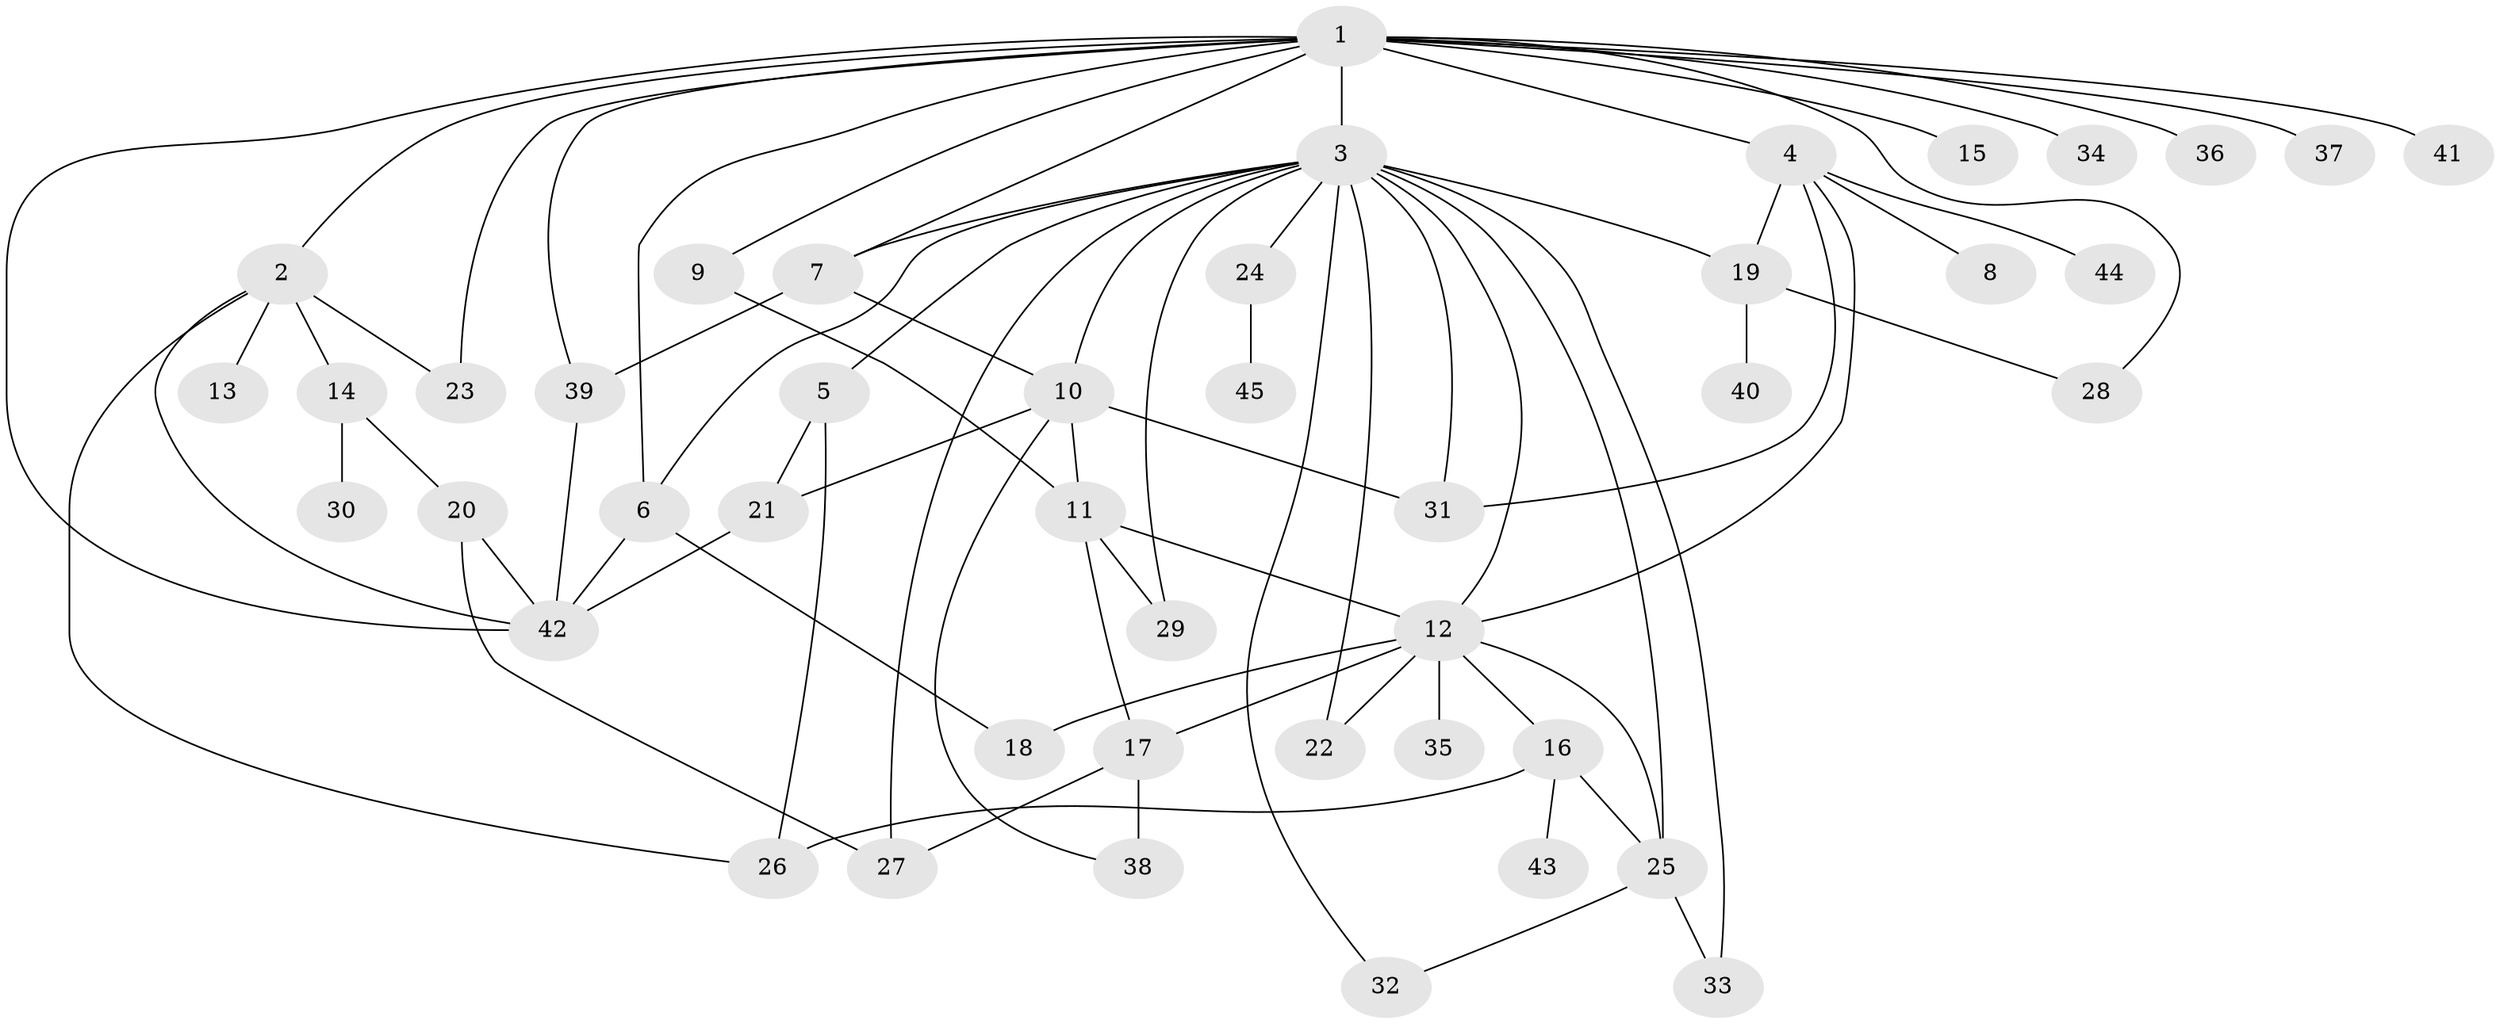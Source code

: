 // original degree distribution, {16: 0.011111111111111112, 7: 0.03333333333333333, 20: 0.011111111111111112, 4: 0.08888888888888889, 5: 0.044444444444444446, 2: 0.18888888888888888, 3: 0.14444444444444443, 8: 0.011111111111111112, 6: 0.022222222222222223, 11: 0.011111111111111112, 1: 0.43333333333333335}
// Generated by graph-tools (version 1.1) at 2025/50/03/04/25 22:50:09]
// undirected, 45 vertices, 75 edges
graph export_dot {
  node [color=gray90,style=filled];
  1;
  2;
  3;
  4;
  5;
  6;
  7;
  8;
  9;
  10;
  11;
  12;
  13;
  14;
  15;
  16;
  17;
  18;
  19;
  20;
  21;
  22;
  23;
  24;
  25;
  26;
  27;
  28;
  29;
  30;
  31;
  32;
  33;
  34;
  35;
  36;
  37;
  38;
  39;
  40;
  41;
  42;
  43;
  44;
  45;
  1 -- 2 [weight=1.0];
  1 -- 3 [weight=1.0];
  1 -- 4 [weight=1.0];
  1 -- 6 [weight=1.0];
  1 -- 7 [weight=1.0];
  1 -- 9 [weight=1.0];
  1 -- 15 [weight=1.0];
  1 -- 23 [weight=1.0];
  1 -- 28 [weight=1.0];
  1 -- 34 [weight=1.0];
  1 -- 36 [weight=1.0];
  1 -- 37 [weight=1.0];
  1 -- 39 [weight=1.0];
  1 -- 41 [weight=1.0];
  1 -- 42 [weight=1.0];
  2 -- 13 [weight=1.0];
  2 -- 14 [weight=1.0];
  2 -- 23 [weight=1.0];
  2 -- 26 [weight=1.0];
  2 -- 42 [weight=1.0];
  3 -- 5 [weight=1.0];
  3 -- 6 [weight=1.0];
  3 -- 7 [weight=1.0];
  3 -- 10 [weight=1.0];
  3 -- 12 [weight=1.0];
  3 -- 19 [weight=1.0];
  3 -- 22 [weight=2.0];
  3 -- 24 [weight=1.0];
  3 -- 25 [weight=1.0];
  3 -- 27 [weight=1.0];
  3 -- 29 [weight=1.0];
  3 -- 31 [weight=1.0];
  3 -- 32 [weight=1.0];
  3 -- 33 [weight=1.0];
  4 -- 8 [weight=1.0];
  4 -- 12 [weight=1.0];
  4 -- 19 [weight=1.0];
  4 -- 31 [weight=1.0];
  4 -- 44 [weight=1.0];
  5 -- 21 [weight=1.0];
  5 -- 26 [weight=1.0];
  6 -- 18 [weight=1.0];
  6 -- 42 [weight=1.0];
  7 -- 10 [weight=1.0];
  7 -- 39 [weight=1.0];
  9 -- 11 [weight=1.0];
  10 -- 11 [weight=2.0];
  10 -- 21 [weight=2.0];
  10 -- 31 [weight=3.0];
  10 -- 38 [weight=1.0];
  11 -- 12 [weight=1.0];
  11 -- 17 [weight=1.0];
  11 -- 29 [weight=1.0];
  12 -- 16 [weight=1.0];
  12 -- 17 [weight=1.0];
  12 -- 18 [weight=1.0];
  12 -- 22 [weight=1.0];
  12 -- 25 [weight=1.0];
  12 -- 35 [weight=2.0];
  14 -- 20 [weight=1.0];
  14 -- 30 [weight=1.0];
  16 -- 25 [weight=1.0];
  16 -- 26 [weight=1.0];
  16 -- 43 [weight=1.0];
  17 -- 27 [weight=1.0];
  17 -- 38 [weight=2.0];
  19 -- 28 [weight=1.0];
  19 -- 40 [weight=1.0];
  20 -- 27 [weight=1.0];
  20 -- 42 [weight=1.0];
  21 -- 42 [weight=1.0];
  24 -- 45 [weight=1.0];
  25 -- 32 [weight=1.0];
  25 -- 33 [weight=1.0];
  39 -- 42 [weight=1.0];
}
